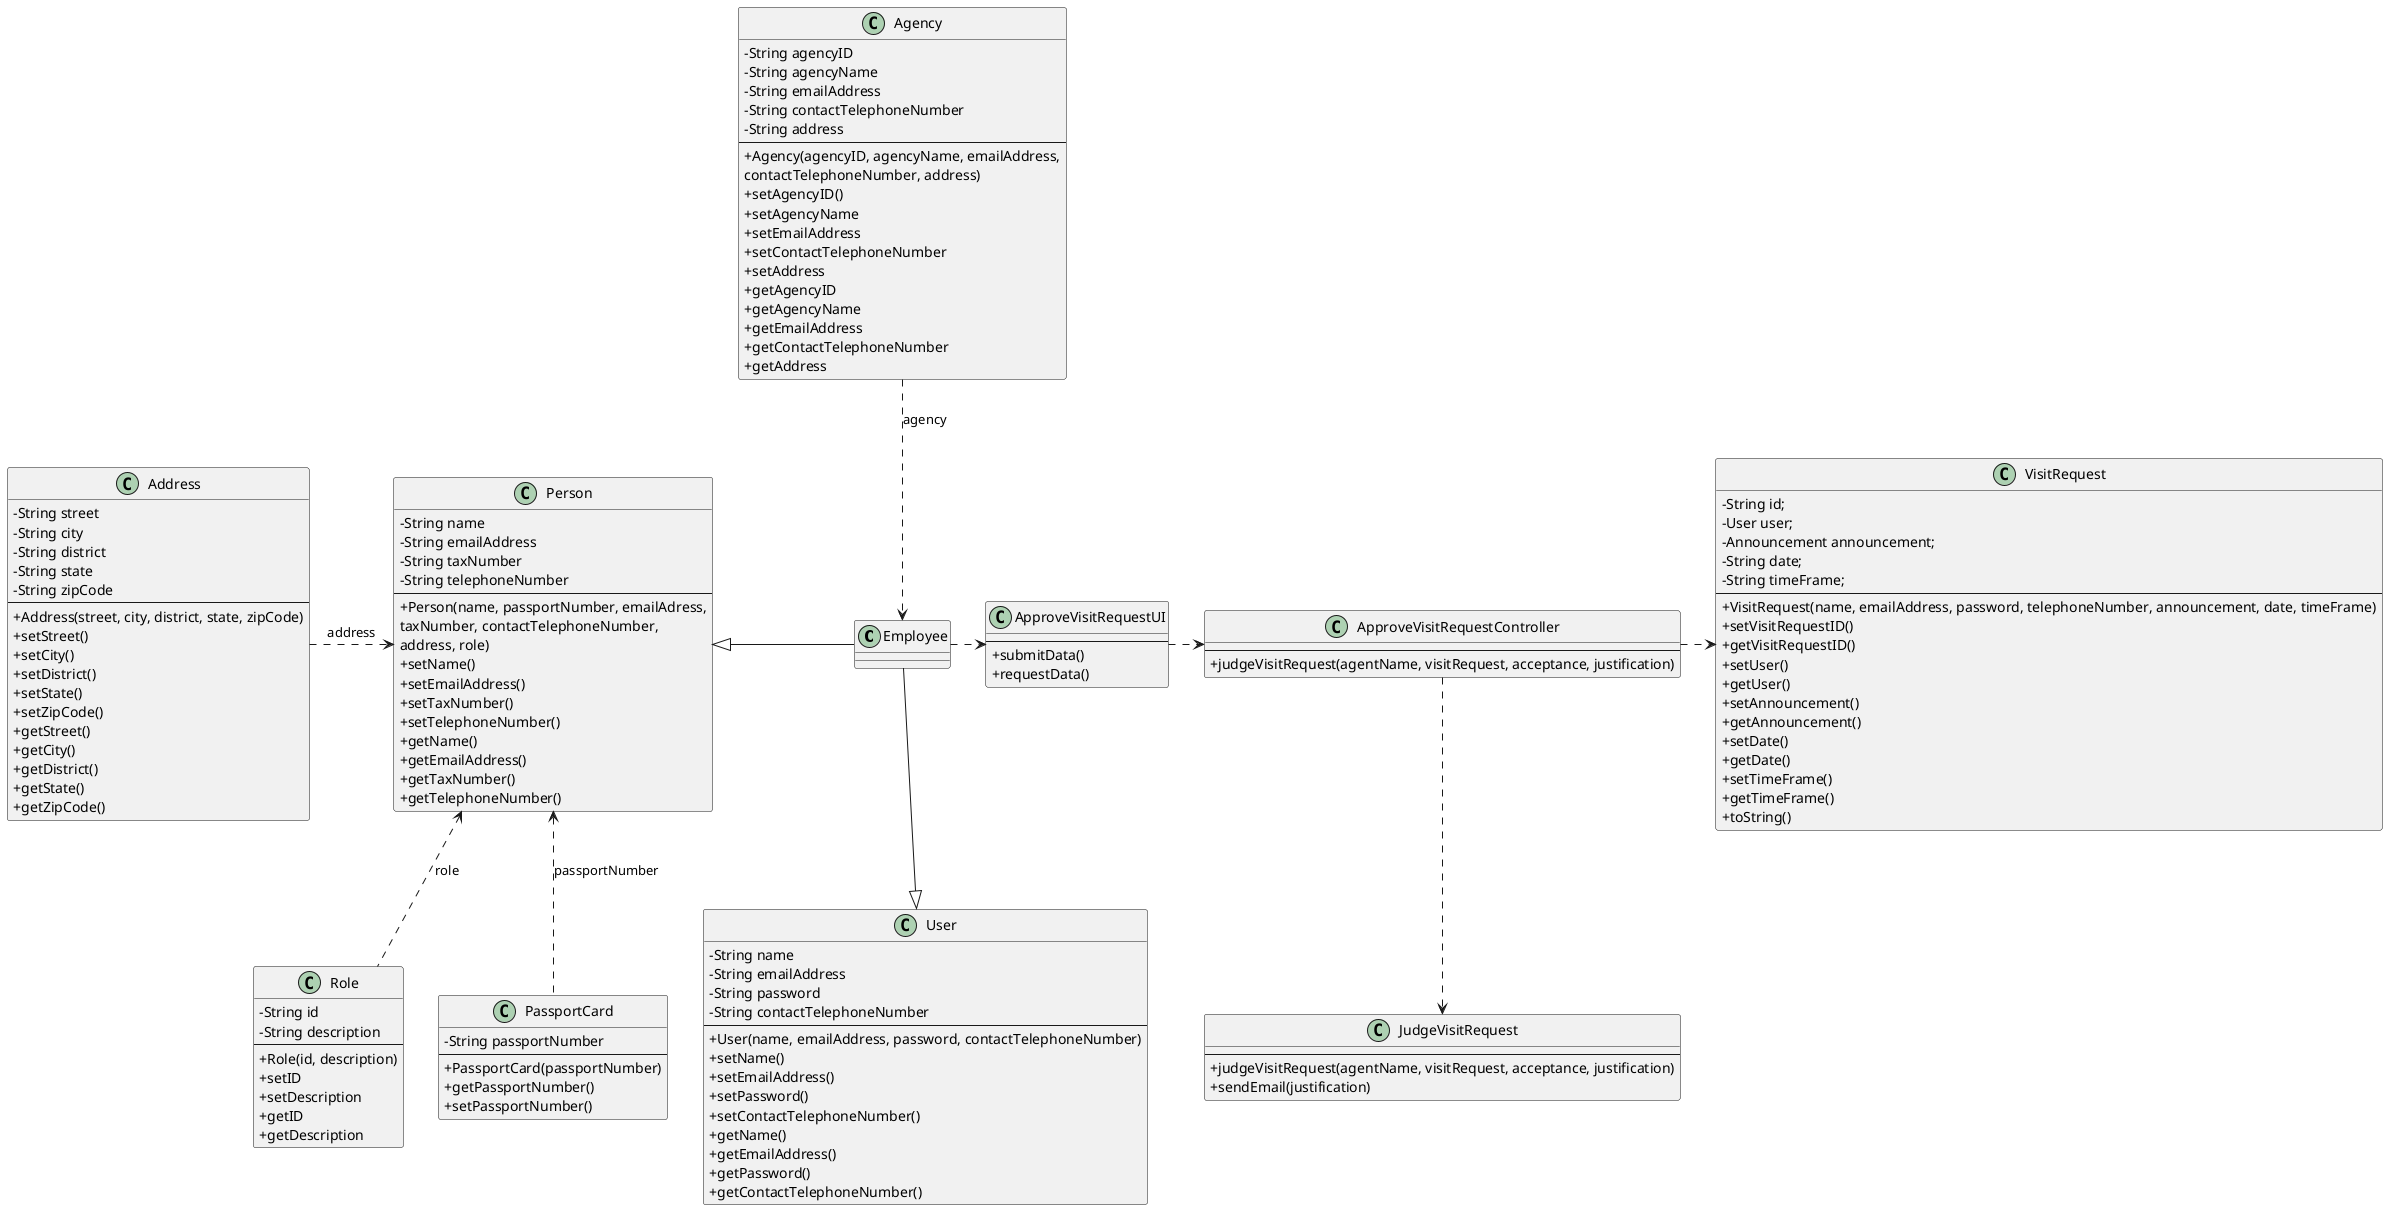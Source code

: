 @startuml
'skinparam monochrome true
skinparam packageStyle rectangle
skinparam shadowing false
skinparam linetype polyline
'skinparam linetype orto

skinparam classAttributeIconSize 0

'left to right direction

class Employee {

}

class Role {
    -String id
    -String description
    --
    +Role(id, description)
    +setID
    +setDescription
    +getID
    +getDescription
}

class Address{
    -String street
    -String city
    -String district
    -String state
    -String zipCode
    --
    +Address(street, city, district, state, zipCode)
    +setStreet()
    +setCity()
    +setDistrict()
    +setState()
    +setZipCode()
    +getStreet()
    +getCity()
    +getDistrict()
    +getState()
    +getZipCode()
}

class PassportCard{
    -String passportNumber
    --
    +PassportCard(passportNumber)
    +getPassportNumber()
    +setPassportNumber()
}

class Person{
    -String name
    -String emailAddress
    -String taxNumber
    -String telephoneNumber
    --
    +Person(name, passportNumber, emailAdress,\ntaxNumber, contactTelephoneNumber,\naddress, role)
    +setName()
    +setEmailAddress()
    +setTaxNumber()
    +setTelephoneNumber()
    +getName()
    +getEmailAddress()
    +getTaxNumber()
    +getTelephoneNumber()
}


class ApproveVisitRequestController {
    ---
    +judgeVisitRequest(agentName, visitRequest, acceptance, justification)
}

class JudgeVisitRequest {
    ---
    +judgeVisitRequest(agentName, visitRequest, acceptance, justification)
    +sendEmail(justification)
}

class ApproveVisitRequestUI {
    ---
    +submitData()
    +requestData()
}

class VisitRequest {
    -String id;
    -User user;
    -Announcement announcement;
    -String date;
    -String timeFrame;
    ---
    +VisitRequest(name, emailAddress, password, telephoneNumber, announcement, date, timeFrame)
    +setVisitRequestID()
    +getVisitRequestID()
    +setUser()
    +getUser()
    +setAnnouncement()
    +getAnnouncement()
    +setDate()
    +getDate()
    +setTimeFrame()
    +getTimeFrame()
    +toString()
}

class User {
    -String name
    -String emailAddress
    -String password
    -String contactTelephoneNumber
    --
    +User(name, emailAddress, password, contactTelephoneNumber)
    +setName()
    +setEmailAddress()
    +setPassword()
    +setContactTelephoneNumber()
    +getName()
    +getEmailAddress()
    +getPassword()
    +getContactTelephoneNumber()
}

class Agency {
    -String agencyID
    -String agencyName
    -String emailAddress
    -String contactTelephoneNumber
    -String address
    --
    +Agency(agencyID, agencyName, emailAddress,\ncontactTelephoneNumber, address)
    +setAgencyID()
    +setAgencyName
    +setEmailAddress
    +setContactTelephoneNumber
    +setAddress
    +getAgencyID
    +getAgencyName
    +getEmailAddress
    +getContactTelephoneNumber
    +getAddress
}

Person <|-right Employee
Person <.. Role : role
Person <..left Address : address
Person <.. PassportCard : passportNumber
Employee -right.> ApproveVisitRequestUI
ApproveVisitRequestUI .down> ApproveVisitRequestController
User <|--up Employee
Employee <..up Agency : agency
ApproveVisitRequestController .> VisitRequest
ApproveVisitRequestController ..> JudgeVisitRequest

@enduml